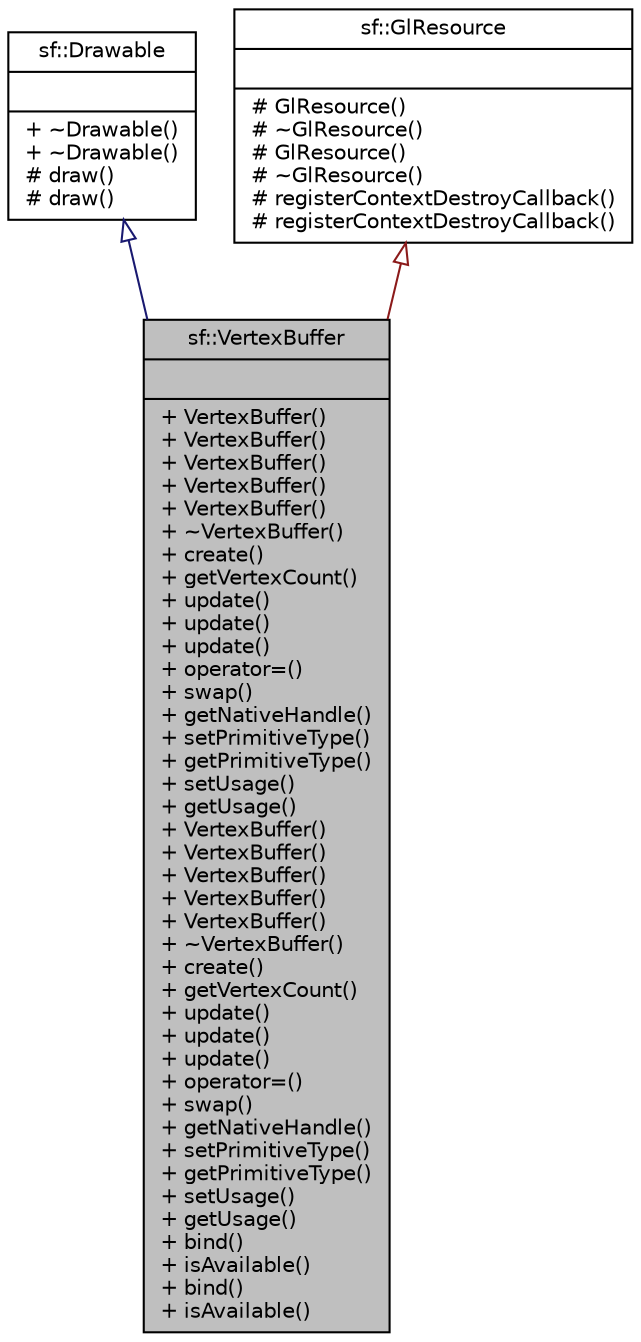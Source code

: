 digraph "sf::VertexBuffer"
{
 // LATEX_PDF_SIZE
  edge [fontname="Helvetica",fontsize="10",labelfontname="Helvetica",labelfontsize="10"];
  node [fontname="Helvetica",fontsize="10",shape=record];
  Node1 [label="{sf::VertexBuffer\n||+ VertexBuffer()\l+ VertexBuffer()\l+ VertexBuffer()\l+ VertexBuffer()\l+ VertexBuffer()\l+ ~VertexBuffer()\l+ create()\l+ getVertexCount()\l+ update()\l+ update()\l+ update()\l+ operator=()\l+ swap()\l+ getNativeHandle()\l+ setPrimitiveType()\l+ getPrimitiveType()\l+ setUsage()\l+ getUsage()\l+ VertexBuffer()\l+ VertexBuffer()\l+ VertexBuffer()\l+ VertexBuffer()\l+ VertexBuffer()\l+ ~VertexBuffer()\l+ create()\l+ getVertexCount()\l+ update()\l+ update()\l+ update()\l+ operator=()\l+ swap()\l+ getNativeHandle()\l+ setPrimitiveType()\l+ getPrimitiveType()\l+ setUsage()\l+ getUsage()\l+ bind()\l+ isAvailable()\l+ bind()\l+ isAvailable()\l}",height=0.2,width=0.4,color="black", fillcolor="grey75", style="filled", fontcolor="black",tooltip="Vertex buffer storage for one or more 2D primitives."];
  Node2 -> Node1 [dir="back",color="midnightblue",fontsize="10",style="solid",arrowtail="onormal",fontname="Helvetica"];
  Node2 [label="{sf::Drawable\n||+ ~Drawable()\l+ ~Drawable()\l# draw()\l# draw()\l}",height=0.2,width=0.4,color="black", fillcolor="white", style="filled",URL="$classsf_1_1Drawable.html",tooltip="Abstract base class for objects that can be drawn to a render target."];
  Node3 -> Node1 [dir="back",color="firebrick4",fontsize="10",style="solid",arrowtail="onormal",fontname="Helvetica"];
  Node3 [label="{sf::GlResource\n||# GlResource()\l# ~GlResource()\l# GlResource()\l# ~GlResource()\l# registerContextDestroyCallback()\l# registerContextDestroyCallback()\l}",height=0.2,width=0.4,color="black", fillcolor="white", style="filled",URL="$classsf_1_1GlResource.html",tooltip="Base class for classes that require an OpenGL context."];
}
